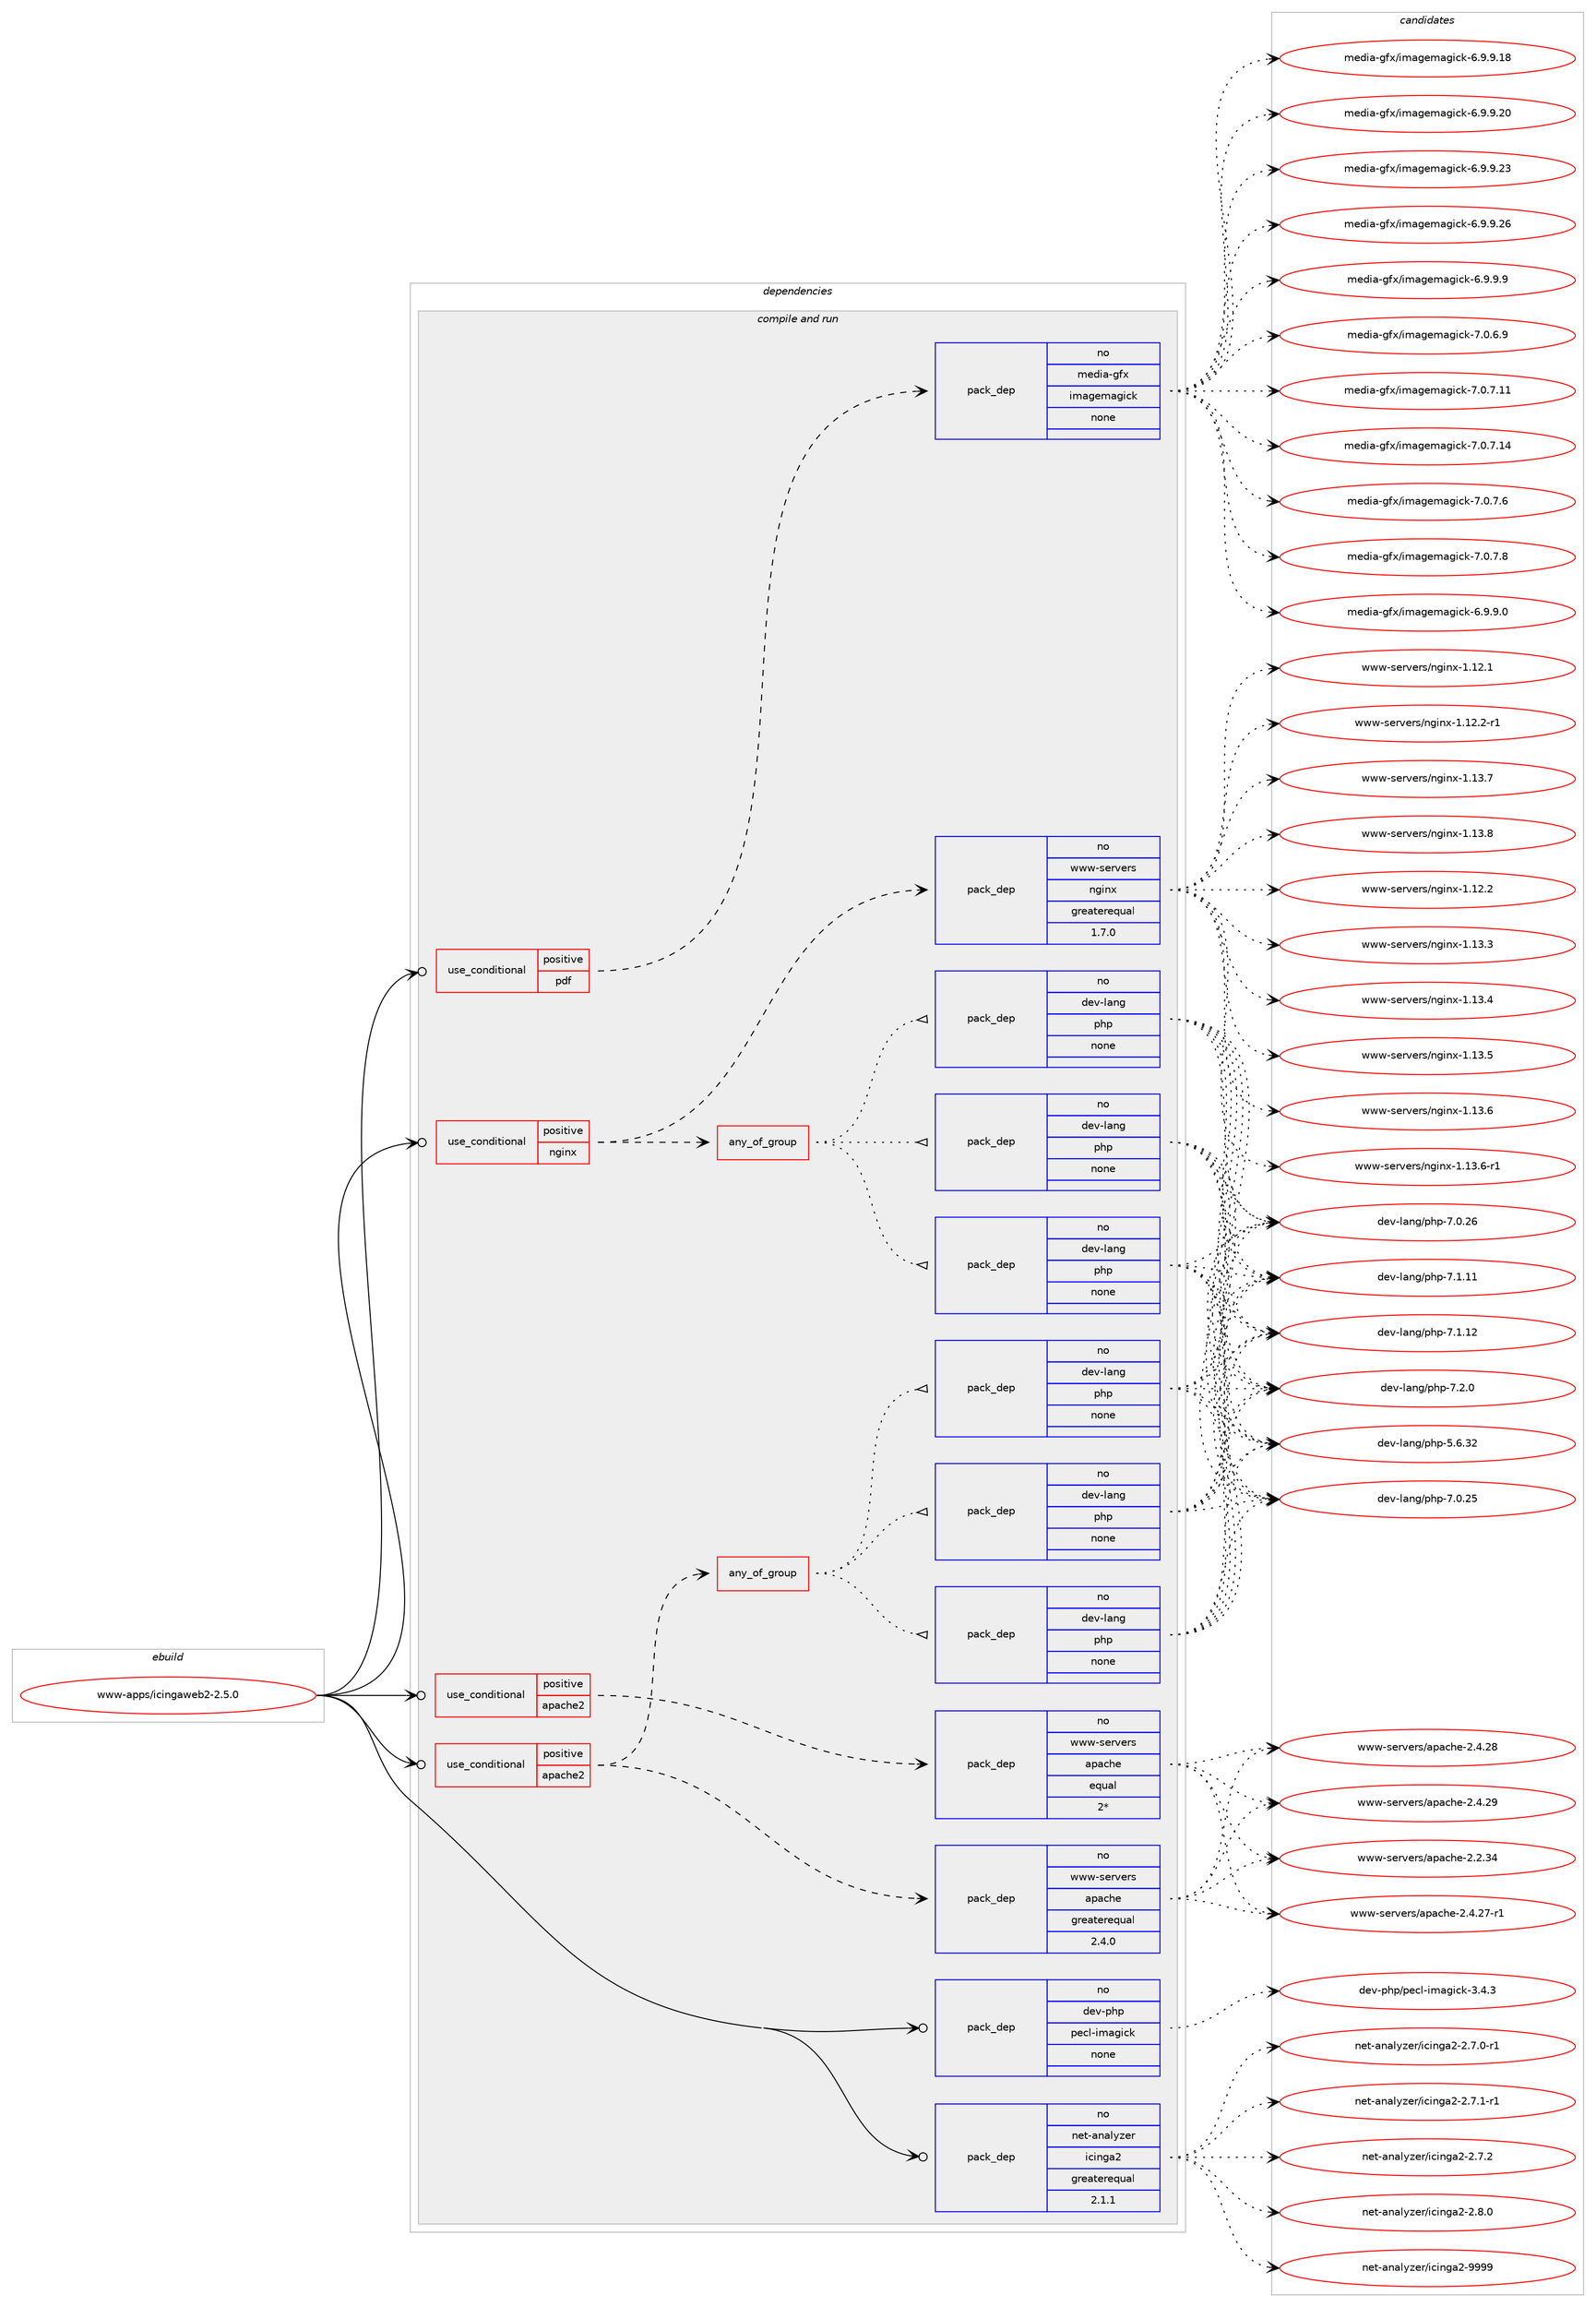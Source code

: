 digraph prolog {

# *************
# Graph options
# *************

newrank=true;
concentrate=true;
compound=true;
graph [rankdir=LR,fontname=Helvetica,fontsize=10,ranksep=1.5];#, ranksep=2.5, nodesep=0.2];
edge  [arrowhead=vee];
node  [fontname=Helvetica,fontsize=10];

# **********
# The ebuild
# **********

subgraph cluster_leftcol {
color=gray;
rank=same;
label=<<i>ebuild</i>>;
id [label="www-apps/icingaweb2-2.5.0", color=red, width=4, href="../www-apps/icingaweb2-2.5.0.svg"];
}

# ****************
# The dependencies
# ****************

subgraph cluster_midcol {
color=gray;
label=<<i>dependencies</i>>;
subgraph cluster_compile {
fillcolor="#eeeeee";
style=filled;
label=<<i>compile</i>>;
}
subgraph cluster_compileandrun {
fillcolor="#eeeeee";
style=filled;
label=<<i>compile and run</i>>;
subgraph cond1393 {
dependency9173 [label=<<TABLE BORDER="0" CELLBORDER="1" CELLSPACING="0" CELLPADDING="4"><TR><TD ROWSPAN="3" CELLPADDING="10">use_conditional</TD></TR><TR><TD>positive</TD></TR><TR><TD>apache2</TD></TR></TABLE>>, shape=none, color=red];
subgraph pack7612 {
dependency9174 [label=<<TABLE BORDER="0" CELLBORDER="1" CELLSPACING="0" CELLPADDING="4" WIDTH="220"><TR><TD ROWSPAN="6" CELLPADDING="30">pack_dep</TD></TR><TR><TD WIDTH="110">no</TD></TR><TR><TD>www-servers</TD></TR><TR><TD>apache</TD></TR><TR><TD>equal</TD></TR><TR><TD>2*</TD></TR></TABLE>>, shape=none, color=blue];
}
dependency9173:e -> dependency9174:w [weight=20,style="dashed",arrowhead="vee"];
}
id:e -> dependency9173:w [weight=20,style="solid",arrowhead="odotvee"];
subgraph cond1394 {
dependency9175 [label=<<TABLE BORDER="0" CELLBORDER="1" CELLSPACING="0" CELLPADDING="4"><TR><TD ROWSPAN="3" CELLPADDING="10">use_conditional</TD></TR><TR><TD>positive</TD></TR><TR><TD>apache2</TD></TR></TABLE>>, shape=none, color=red];
subgraph pack7613 {
dependency9176 [label=<<TABLE BORDER="0" CELLBORDER="1" CELLSPACING="0" CELLPADDING="4" WIDTH="220"><TR><TD ROWSPAN="6" CELLPADDING="30">pack_dep</TD></TR><TR><TD WIDTH="110">no</TD></TR><TR><TD>www-servers</TD></TR><TR><TD>apache</TD></TR><TR><TD>greaterequal</TD></TR><TR><TD>2.4.0</TD></TR></TABLE>>, shape=none, color=blue];
}
dependency9175:e -> dependency9176:w [weight=20,style="dashed",arrowhead="vee"];
subgraph any152 {
dependency9177 [label=<<TABLE BORDER="0" CELLBORDER="1" CELLSPACING="0" CELLPADDING="4"><TR><TD CELLPADDING="10">any_of_group</TD></TR></TABLE>>, shape=none, color=red];subgraph pack7614 {
dependency9178 [label=<<TABLE BORDER="0" CELLBORDER="1" CELLSPACING="0" CELLPADDING="4" WIDTH="220"><TR><TD ROWSPAN="6" CELLPADDING="30">pack_dep</TD></TR><TR><TD WIDTH="110">no</TD></TR><TR><TD>dev-lang</TD></TR><TR><TD>php</TD></TR><TR><TD>none</TD></TR><TR><TD></TD></TR></TABLE>>, shape=none, color=blue];
}
dependency9177:e -> dependency9178:w [weight=20,style="dotted",arrowhead="oinv"];
subgraph pack7615 {
dependency9179 [label=<<TABLE BORDER="0" CELLBORDER="1" CELLSPACING="0" CELLPADDING="4" WIDTH="220"><TR><TD ROWSPAN="6" CELLPADDING="30">pack_dep</TD></TR><TR><TD WIDTH="110">no</TD></TR><TR><TD>dev-lang</TD></TR><TR><TD>php</TD></TR><TR><TD>none</TD></TR><TR><TD></TD></TR></TABLE>>, shape=none, color=blue];
}
dependency9177:e -> dependency9179:w [weight=20,style="dotted",arrowhead="oinv"];
subgraph pack7616 {
dependency9180 [label=<<TABLE BORDER="0" CELLBORDER="1" CELLSPACING="0" CELLPADDING="4" WIDTH="220"><TR><TD ROWSPAN="6" CELLPADDING="30">pack_dep</TD></TR><TR><TD WIDTH="110">no</TD></TR><TR><TD>dev-lang</TD></TR><TR><TD>php</TD></TR><TR><TD>none</TD></TR><TR><TD></TD></TR></TABLE>>, shape=none, color=blue];
}
dependency9177:e -> dependency9180:w [weight=20,style="dotted",arrowhead="oinv"];
}
dependency9175:e -> dependency9177:w [weight=20,style="dashed",arrowhead="vee"];
}
id:e -> dependency9175:w [weight=20,style="solid",arrowhead="odotvee"];
subgraph cond1395 {
dependency9181 [label=<<TABLE BORDER="0" CELLBORDER="1" CELLSPACING="0" CELLPADDING="4"><TR><TD ROWSPAN="3" CELLPADDING="10">use_conditional</TD></TR><TR><TD>positive</TD></TR><TR><TD>nginx</TD></TR></TABLE>>, shape=none, color=red];
subgraph pack7617 {
dependency9182 [label=<<TABLE BORDER="0" CELLBORDER="1" CELLSPACING="0" CELLPADDING="4" WIDTH="220"><TR><TD ROWSPAN="6" CELLPADDING="30">pack_dep</TD></TR><TR><TD WIDTH="110">no</TD></TR><TR><TD>www-servers</TD></TR><TR><TD>nginx</TD></TR><TR><TD>greaterequal</TD></TR><TR><TD>1.7.0</TD></TR></TABLE>>, shape=none, color=blue];
}
dependency9181:e -> dependency9182:w [weight=20,style="dashed",arrowhead="vee"];
subgraph any153 {
dependency9183 [label=<<TABLE BORDER="0" CELLBORDER="1" CELLSPACING="0" CELLPADDING="4"><TR><TD CELLPADDING="10">any_of_group</TD></TR></TABLE>>, shape=none, color=red];subgraph pack7618 {
dependency9184 [label=<<TABLE BORDER="0" CELLBORDER="1" CELLSPACING="0" CELLPADDING="4" WIDTH="220"><TR><TD ROWSPAN="6" CELLPADDING="30">pack_dep</TD></TR><TR><TD WIDTH="110">no</TD></TR><TR><TD>dev-lang</TD></TR><TR><TD>php</TD></TR><TR><TD>none</TD></TR><TR><TD></TD></TR></TABLE>>, shape=none, color=blue];
}
dependency9183:e -> dependency9184:w [weight=20,style="dotted",arrowhead="oinv"];
subgraph pack7619 {
dependency9185 [label=<<TABLE BORDER="0" CELLBORDER="1" CELLSPACING="0" CELLPADDING="4" WIDTH="220"><TR><TD ROWSPAN="6" CELLPADDING="30">pack_dep</TD></TR><TR><TD WIDTH="110">no</TD></TR><TR><TD>dev-lang</TD></TR><TR><TD>php</TD></TR><TR><TD>none</TD></TR><TR><TD></TD></TR></TABLE>>, shape=none, color=blue];
}
dependency9183:e -> dependency9185:w [weight=20,style="dotted",arrowhead="oinv"];
subgraph pack7620 {
dependency9186 [label=<<TABLE BORDER="0" CELLBORDER="1" CELLSPACING="0" CELLPADDING="4" WIDTH="220"><TR><TD ROWSPAN="6" CELLPADDING="30">pack_dep</TD></TR><TR><TD WIDTH="110">no</TD></TR><TR><TD>dev-lang</TD></TR><TR><TD>php</TD></TR><TR><TD>none</TD></TR><TR><TD></TD></TR></TABLE>>, shape=none, color=blue];
}
dependency9183:e -> dependency9186:w [weight=20,style="dotted",arrowhead="oinv"];
}
dependency9181:e -> dependency9183:w [weight=20,style="dashed",arrowhead="vee"];
}
id:e -> dependency9181:w [weight=20,style="solid",arrowhead="odotvee"];
subgraph cond1396 {
dependency9187 [label=<<TABLE BORDER="0" CELLBORDER="1" CELLSPACING="0" CELLPADDING="4"><TR><TD ROWSPAN="3" CELLPADDING="10">use_conditional</TD></TR><TR><TD>positive</TD></TR><TR><TD>pdf</TD></TR></TABLE>>, shape=none, color=red];
subgraph pack7621 {
dependency9188 [label=<<TABLE BORDER="0" CELLBORDER="1" CELLSPACING="0" CELLPADDING="4" WIDTH="220"><TR><TD ROWSPAN="6" CELLPADDING="30">pack_dep</TD></TR><TR><TD WIDTH="110">no</TD></TR><TR><TD>media-gfx</TD></TR><TR><TD>imagemagick</TD></TR><TR><TD>none</TD></TR><TR><TD></TD></TR></TABLE>>, shape=none, color=blue];
}
dependency9187:e -> dependency9188:w [weight=20,style="dashed",arrowhead="vee"];
}
id:e -> dependency9187:w [weight=20,style="solid",arrowhead="odotvee"];
subgraph pack7622 {
dependency9189 [label=<<TABLE BORDER="0" CELLBORDER="1" CELLSPACING="0" CELLPADDING="4" WIDTH="220"><TR><TD ROWSPAN="6" CELLPADDING="30">pack_dep</TD></TR><TR><TD WIDTH="110">no</TD></TR><TR><TD>dev-php</TD></TR><TR><TD>pecl-imagick</TD></TR><TR><TD>none</TD></TR><TR><TD></TD></TR></TABLE>>, shape=none, color=blue];
}
id:e -> dependency9189:w [weight=20,style="solid",arrowhead="odotvee"];
subgraph pack7623 {
dependency9190 [label=<<TABLE BORDER="0" CELLBORDER="1" CELLSPACING="0" CELLPADDING="4" WIDTH="220"><TR><TD ROWSPAN="6" CELLPADDING="30">pack_dep</TD></TR><TR><TD WIDTH="110">no</TD></TR><TR><TD>net-analyzer</TD></TR><TR><TD>icinga2</TD></TR><TR><TD>greaterequal</TD></TR><TR><TD>2.1.1</TD></TR></TABLE>>, shape=none, color=blue];
}
id:e -> dependency9190:w [weight=20,style="solid",arrowhead="odotvee"];
}
subgraph cluster_run {
fillcolor="#eeeeee";
style=filled;
label=<<i>run</i>>;
}
}

# **************
# The candidates
# **************

subgraph cluster_choices {
rank=same;
color=gray;
label=<<i>candidates</i>>;

subgraph choice7612 {
color=black;
nodesep=1;
choice119119119451151011141181011141154797112979910410145504650465152 [label="www-servers/apache-2.2.34", color=red, width=4,href="../www-servers/apache-2.2.34.svg"];
choice1191191194511510111411810111411547971129799104101455046524650554511449 [label="www-servers/apache-2.4.27-r1", color=red, width=4,href="../www-servers/apache-2.4.27-r1.svg"];
choice119119119451151011141181011141154797112979910410145504652465056 [label="www-servers/apache-2.4.28", color=red, width=4,href="../www-servers/apache-2.4.28.svg"];
choice119119119451151011141181011141154797112979910410145504652465057 [label="www-servers/apache-2.4.29", color=red, width=4,href="../www-servers/apache-2.4.29.svg"];
dependency9174:e -> choice119119119451151011141181011141154797112979910410145504650465152:w [style=dotted,weight="100"];
dependency9174:e -> choice1191191194511510111411810111411547971129799104101455046524650554511449:w [style=dotted,weight="100"];
dependency9174:e -> choice119119119451151011141181011141154797112979910410145504652465056:w [style=dotted,weight="100"];
dependency9174:e -> choice119119119451151011141181011141154797112979910410145504652465057:w [style=dotted,weight="100"];
}
subgraph choice7613 {
color=black;
nodesep=1;
choice119119119451151011141181011141154797112979910410145504650465152 [label="www-servers/apache-2.2.34", color=red, width=4,href="../www-servers/apache-2.2.34.svg"];
choice1191191194511510111411810111411547971129799104101455046524650554511449 [label="www-servers/apache-2.4.27-r1", color=red, width=4,href="../www-servers/apache-2.4.27-r1.svg"];
choice119119119451151011141181011141154797112979910410145504652465056 [label="www-servers/apache-2.4.28", color=red, width=4,href="../www-servers/apache-2.4.28.svg"];
choice119119119451151011141181011141154797112979910410145504652465057 [label="www-servers/apache-2.4.29", color=red, width=4,href="../www-servers/apache-2.4.29.svg"];
dependency9176:e -> choice119119119451151011141181011141154797112979910410145504650465152:w [style=dotted,weight="100"];
dependency9176:e -> choice1191191194511510111411810111411547971129799104101455046524650554511449:w [style=dotted,weight="100"];
dependency9176:e -> choice119119119451151011141181011141154797112979910410145504652465056:w [style=dotted,weight="100"];
dependency9176:e -> choice119119119451151011141181011141154797112979910410145504652465057:w [style=dotted,weight="100"];
}
subgraph choice7614 {
color=black;
nodesep=1;
choice10010111845108971101034711210411245534654465150 [label="dev-lang/php-5.6.32", color=red, width=4,href="../dev-lang/php-5.6.32.svg"];
choice10010111845108971101034711210411245554648465053 [label="dev-lang/php-7.0.25", color=red, width=4,href="../dev-lang/php-7.0.25.svg"];
choice10010111845108971101034711210411245554648465054 [label="dev-lang/php-7.0.26", color=red, width=4,href="../dev-lang/php-7.0.26.svg"];
choice10010111845108971101034711210411245554649464949 [label="dev-lang/php-7.1.11", color=red, width=4,href="../dev-lang/php-7.1.11.svg"];
choice10010111845108971101034711210411245554649464950 [label="dev-lang/php-7.1.12", color=red, width=4,href="../dev-lang/php-7.1.12.svg"];
choice100101118451089711010347112104112455546504648 [label="dev-lang/php-7.2.0", color=red, width=4,href="../dev-lang/php-7.2.0.svg"];
dependency9178:e -> choice10010111845108971101034711210411245534654465150:w [style=dotted,weight="100"];
dependency9178:e -> choice10010111845108971101034711210411245554648465053:w [style=dotted,weight="100"];
dependency9178:e -> choice10010111845108971101034711210411245554648465054:w [style=dotted,weight="100"];
dependency9178:e -> choice10010111845108971101034711210411245554649464949:w [style=dotted,weight="100"];
dependency9178:e -> choice10010111845108971101034711210411245554649464950:w [style=dotted,weight="100"];
dependency9178:e -> choice100101118451089711010347112104112455546504648:w [style=dotted,weight="100"];
}
subgraph choice7615 {
color=black;
nodesep=1;
choice10010111845108971101034711210411245534654465150 [label="dev-lang/php-5.6.32", color=red, width=4,href="../dev-lang/php-5.6.32.svg"];
choice10010111845108971101034711210411245554648465053 [label="dev-lang/php-7.0.25", color=red, width=4,href="../dev-lang/php-7.0.25.svg"];
choice10010111845108971101034711210411245554648465054 [label="dev-lang/php-7.0.26", color=red, width=4,href="../dev-lang/php-7.0.26.svg"];
choice10010111845108971101034711210411245554649464949 [label="dev-lang/php-7.1.11", color=red, width=4,href="../dev-lang/php-7.1.11.svg"];
choice10010111845108971101034711210411245554649464950 [label="dev-lang/php-7.1.12", color=red, width=4,href="../dev-lang/php-7.1.12.svg"];
choice100101118451089711010347112104112455546504648 [label="dev-lang/php-7.2.0", color=red, width=4,href="../dev-lang/php-7.2.0.svg"];
dependency9179:e -> choice10010111845108971101034711210411245534654465150:w [style=dotted,weight="100"];
dependency9179:e -> choice10010111845108971101034711210411245554648465053:w [style=dotted,weight="100"];
dependency9179:e -> choice10010111845108971101034711210411245554648465054:w [style=dotted,weight="100"];
dependency9179:e -> choice10010111845108971101034711210411245554649464949:w [style=dotted,weight="100"];
dependency9179:e -> choice10010111845108971101034711210411245554649464950:w [style=dotted,weight="100"];
dependency9179:e -> choice100101118451089711010347112104112455546504648:w [style=dotted,weight="100"];
}
subgraph choice7616 {
color=black;
nodesep=1;
choice10010111845108971101034711210411245534654465150 [label="dev-lang/php-5.6.32", color=red, width=4,href="../dev-lang/php-5.6.32.svg"];
choice10010111845108971101034711210411245554648465053 [label="dev-lang/php-7.0.25", color=red, width=4,href="../dev-lang/php-7.0.25.svg"];
choice10010111845108971101034711210411245554648465054 [label="dev-lang/php-7.0.26", color=red, width=4,href="../dev-lang/php-7.0.26.svg"];
choice10010111845108971101034711210411245554649464949 [label="dev-lang/php-7.1.11", color=red, width=4,href="../dev-lang/php-7.1.11.svg"];
choice10010111845108971101034711210411245554649464950 [label="dev-lang/php-7.1.12", color=red, width=4,href="../dev-lang/php-7.1.12.svg"];
choice100101118451089711010347112104112455546504648 [label="dev-lang/php-7.2.0", color=red, width=4,href="../dev-lang/php-7.2.0.svg"];
dependency9180:e -> choice10010111845108971101034711210411245534654465150:w [style=dotted,weight="100"];
dependency9180:e -> choice10010111845108971101034711210411245554648465053:w [style=dotted,weight="100"];
dependency9180:e -> choice10010111845108971101034711210411245554648465054:w [style=dotted,weight="100"];
dependency9180:e -> choice10010111845108971101034711210411245554649464949:w [style=dotted,weight="100"];
dependency9180:e -> choice10010111845108971101034711210411245554649464950:w [style=dotted,weight="100"];
dependency9180:e -> choice100101118451089711010347112104112455546504648:w [style=dotted,weight="100"];
}
subgraph choice7617 {
color=black;
nodesep=1;
choice119119119451151011141181011141154711010310511012045494649504650 [label="www-servers/nginx-1.12.2", color=red, width=4,href="../www-servers/nginx-1.12.2.svg"];
choice119119119451151011141181011141154711010310511012045494649514651 [label="www-servers/nginx-1.13.3", color=red, width=4,href="../www-servers/nginx-1.13.3.svg"];
choice119119119451151011141181011141154711010310511012045494649514652 [label="www-servers/nginx-1.13.4", color=red, width=4,href="../www-servers/nginx-1.13.4.svg"];
choice119119119451151011141181011141154711010310511012045494649514653 [label="www-servers/nginx-1.13.5", color=red, width=4,href="../www-servers/nginx-1.13.5.svg"];
choice119119119451151011141181011141154711010310511012045494649514654 [label="www-servers/nginx-1.13.6", color=red, width=4,href="../www-servers/nginx-1.13.6.svg"];
choice1191191194511510111411810111411547110103105110120454946495146544511449 [label="www-servers/nginx-1.13.6-r1", color=red, width=4,href="../www-servers/nginx-1.13.6-r1.svg"];
choice119119119451151011141181011141154711010310511012045494649504649 [label="www-servers/nginx-1.12.1", color=red, width=4,href="../www-servers/nginx-1.12.1.svg"];
choice1191191194511510111411810111411547110103105110120454946495046504511449 [label="www-servers/nginx-1.12.2-r1", color=red, width=4,href="../www-servers/nginx-1.12.2-r1.svg"];
choice119119119451151011141181011141154711010310511012045494649514655 [label="www-servers/nginx-1.13.7", color=red, width=4,href="../www-servers/nginx-1.13.7.svg"];
choice119119119451151011141181011141154711010310511012045494649514656 [label="www-servers/nginx-1.13.8", color=red, width=4,href="../www-servers/nginx-1.13.8.svg"];
dependency9182:e -> choice119119119451151011141181011141154711010310511012045494649504650:w [style=dotted,weight="100"];
dependency9182:e -> choice119119119451151011141181011141154711010310511012045494649514651:w [style=dotted,weight="100"];
dependency9182:e -> choice119119119451151011141181011141154711010310511012045494649514652:w [style=dotted,weight="100"];
dependency9182:e -> choice119119119451151011141181011141154711010310511012045494649514653:w [style=dotted,weight="100"];
dependency9182:e -> choice119119119451151011141181011141154711010310511012045494649514654:w [style=dotted,weight="100"];
dependency9182:e -> choice1191191194511510111411810111411547110103105110120454946495146544511449:w [style=dotted,weight="100"];
dependency9182:e -> choice119119119451151011141181011141154711010310511012045494649504649:w [style=dotted,weight="100"];
dependency9182:e -> choice1191191194511510111411810111411547110103105110120454946495046504511449:w [style=dotted,weight="100"];
dependency9182:e -> choice119119119451151011141181011141154711010310511012045494649514655:w [style=dotted,weight="100"];
dependency9182:e -> choice119119119451151011141181011141154711010310511012045494649514656:w [style=dotted,weight="100"];
}
subgraph choice7618 {
color=black;
nodesep=1;
choice10010111845108971101034711210411245534654465150 [label="dev-lang/php-5.6.32", color=red, width=4,href="../dev-lang/php-5.6.32.svg"];
choice10010111845108971101034711210411245554648465053 [label="dev-lang/php-7.0.25", color=red, width=4,href="../dev-lang/php-7.0.25.svg"];
choice10010111845108971101034711210411245554648465054 [label="dev-lang/php-7.0.26", color=red, width=4,href="../dev-lang/php-7.0.26.svg"];
choice10010111845108971101034711210411245554649464949 [label="dev-lang/php-7.1.11", color=red, width=4,href="../dev-lang/php-7.1.11.svg"];
choice10010111845108971101034711210411245554649464950 [label="dev-lang/php-7.1.12", color=red, width=4,href="../dev-lang/php-7.1.12.svg"];
choice100101118451089711010347112104112455546504648 [label="dev-lang/php-7.2.0", color=red, width=4,href="../dev-lang/php-7.2.0.svg"];
dependency9184:e -> choice10010111845108971101034711210411245534654465150:w [style=dotted,weight="100"];
dependency9184:e -> choice10010111845108971101034711210411245554648465053:w [style=dotted,weight="100"];
dependency9184:e -> choice10010111845108971101034711210411245554648465054:w [style=dotted,weight="100"];
dependency9184:e -> choice10010111845108971101034711210411245554649464949:w [style=dotted,weight="100"];
dependency9184:e -> choice10010111845108971101034711210411245554649464950:w [style=dotted,weight="100"];
dependency9184:e -> choice100101118451089711010347112104112455546504648:w [style=dotted,weight="100"];
}
subgraph choice7619 {
color=black;
nodesep=1;
choice10010111845108971101034711210411245534654465150 [label="dev-lang/php-5.6.32", color=red, width=4,href="../dev-lang/php-5.6.32.svg"];
choice10010111845108971101034711210411245554648465053 [label="dev-lang/php-7.0.25", color=red, width=4,href="../dev-lang/php-7.0.25.svg"];
choice10010111845108971101034711210411245554648465054 [label="dev-lang/php-7.0.26", color=red, width=4,href="../dev-lang/php-7.0.26.svg"];
choice10010111845108971101034711210411245554649464949 [label="dev-lang/php-7.1.11", color=red, width=4,href="../dev-lang/php-7.1.11.svg"];
choice10010111845108971101034711210411245554649464950 [label="dev-lang/php-7.1.12", color=red, width=4,href="../dev-lang/php-7.1.12.svg"];
choice100101118451089711010347112104112455546504648 [label="dev-lang/php-7.2.0", color=red, width=4,href="../dev-lang/php-7.2.0.svg"];
dependency9185:e -> choice10010111845108971101034711210411245534654465150:w [style=dotted,weight="100"];
dependency9185:e -> choice10010111845108971101034711210411245554648465053:w [style=dotted,weight="100"];
dependency9185:e -> choice10010111845108971101034711210411245554648465054:w [style=dotted,weight="100"];
dependency9185:e -> choice10010111845108971101034711210411245554649464949:w [style=dotted,weight="100"];
dependency9185:e -> choice10010111845108971101034711210411245554649464950:w [style=dotted,weight="100"];
dependency9185:e -> choice100101118451089711010347112104112455546504648:w [style=dotted,weight="100"];
}
subgraph choice7620 {
color=black;
nodesep=1;
choice10010111845108971101034711210411245534654465150 [label="dev-lang/php-5.6.32", color=red, width=4,href="../dev-lang/php-5.6.32.svg"];
choice10010111845108971101034711210411245554648465053 [label="dev-lang/php-7.0.25", color=red, width=4,href="../dev-lang/php-7.0.25.svg"];
choice10010111845108971101034711210411245554648465054 [label="dev-lang/php-7.0.26", color=red, width=4,href="../dev-lang/php-7.0.26.svg"];
choice10010111845108971101034711210411245554649464949 [label="dev-lang/php-7.1.11", color=red, width=4,href="../dev-lang/php-7.1.11.svg"];
choice10010111845108971101034711210411245554649464950 [label="dev-lang/php-7.1.12", color=red, width=4,href="../dev-lang/php-7.1.12.svg"];
choice100101118451089711010347112104112455546504648 [label="dev-lang/php-7.2.0", color=red, width=4,href="../dev-lang/php-7.2.0.svg"];
dependency9186:e -> choice10010111845108971101034711210411245534654465150:w [style=dotted,weight="100"];
dependency9186:e -> choice10010111845108971101034711210411245554648465053:w [style=dotted,weight="100"];
dependency9186:e -> choice10010111845108971101034711210411245554648465054:w [style=dotted,weight="100"];
dependency9186:e -> choice10010111845108971101034711210411245554649464949:w [style=dotted,weight="100"];
dependency9186:e -> choice10010111845108971101034711210411245554649464950:w [style=dotted,weight="100"];
dependency9186:e -> choice100101118451089711010347112104112455546504648:w [style=dotted,weight="100"];
}
subgraph choice7621 {
color=black;
nodesep=1;
choice1091011001059745103102120471051099710310110997103105991074554465746574648 [label="media-gfx/imagemagick-6.9.9.0", color=red, width=4,href="../media-gfx/imagemagick-6.9.9.0.svg"];
choice109101100105974510310212047105109971031011099710310599107455446574657464956 [label="media-gfx/imagemagick-6.9.9.18", color=red, width=4,href="../media-gfx/imagemagick-6.9.9.18.svg"];
choice109101100105974510310212047105109971031011099710310599107455446574657465048 [label="media-gfx/imagemagick-6.9.9.20", color=red, width=4,href="../media-gfx/imagemagick-6.9.9.20.svg"];
choice109101100105974510310212047105109971031011099710310599107455446574657465051 [label="media-gfx/imagemagick-6.9.9.23", color=red, width=4,href="../media-gfx/imagemagick-6.9.9.23.svg"];
choice109101100105974510310212047105109971031011099710310599107455446574657465054 [label="media-gfx/imagemagick-6.9.9.26", color=red, width=4,href="../media-gfx/imagemagick-6.9.9.26.svg"];
choice1091011001059745103102120471051099710310110997103105991074554465746574657 [label="media-gfx/imagemagick-6.9.9.9", color=red, width=4,href="../media-gfx/imagemagick-6.9.9.9.svg"];
choice1091011001059745103102120471051099710310110997103105991074555464846544657 [label="media-gfx/imagemagick-7.0.6.9", color=red, width=4,href="../media-gfx/imagemagick-7.0.6.9.svg"];
choice109101100105974510310212047105109971031011099710310599107455546484655464949 [label="media-gfx/imagemagick-7.0.7.11", color=red, width=4,href="../media-gfx/imagemagick-7.0.7.11.svg"];
choice109101100105974510310212047105109971031011099710310599107455546484655464952 [label="media-gfx/imagemagick-7.0.7.14", color=red, width=4,href="../media-gfx/imagemagick-7.0.7.14.svg"];
choice1091011001059745103102120471051099710310110997103105991074555464846554654 [label="media-gfx/imagemagick-7.0.7.6", color=red, width=4,href="../media-gfx/imagemagick-7.0.7.6.svg"];
choice1091011001059745103102120471051099710310110997103105991074555464846554656 [label="media-gfx/imagemagick-7.0.7.8", color=red, width=4,href="../media-gfx/imagemagick-7.0.7.8.svg"];
dependency9188:e -> choice1091011001059745103102120471051099710310110997103105991074554465746574648:w [style=dotted,weight="100"];
dependency9188:e -> choice109101100105974510310212047105109971031011099710310599107455446574657464956:w [style=dotted,weight="100"];
dependency9188:e -> choice109101100105974510310212047105109971031011099710310599107455446574657465048:w [style=dotted,weight="100"];
dependency9188:e -> choice109101100105974510310212047105109971031011099710310599107455446574657465051:w [style=dotted,weight="100"];
dependency9188:e -> choice109101100105974510310212047105109971031011099710310599107455446574657465054:w [style=dotted,weight="100"];
dependency9188:e -> choice1091011001059745103102120471051099710310110997103105991074554465746574657:w [style=dotted,weight="100"];
dependency9188:e -> choice1091011001059745103102120471051099710310110997103105991074555464846544657:w [style=dotted,weight="100"];
dependency9188:e -> choice109101100105974510310212047105109971031011099710310599107455546484655464949:w [style=dotted,weight="100"];
dependency9188:e -> choice109101100105974510310212047105109971031011099710310599107455546484655464952:w [style=dotted,weight="100"];
dependency9188:e -> choice1091011001059745103102120471051099710310110997103105991074555464846554654:w [style=dotted,weight="100"];
dependency9188:e -> choice1091011001059745103102120471051099710310110997103105991074555464846554656:w [style=dotted,weight="100"];
}
subgraph choice7622 {
color=black;
nodesep=1;
choice100101118451121041124711210199108451051099710310599107455146524651 [label="dev-php/pecl-imagick-3.4.3", color=red, width=4,href="../dev-php/pecl-imagick-3.4.3.svg"];
dependency9189:e -> choice100101118451121041124711210199108451051099710310599107455146524651:w [style=dotted,weight="100"];
}
subgraph choice7623 {
color=black;
nodesep=1;
choice110101116459711097108121122101114471059910511010397504550465546484511449 [label="net-analyzer/icinga2-2.7.0-r1", color=red, width=4,href="../net-analyzer/icinga2-2.7.0-r1.svg"];
choice110101116459711097108121122101114471059910511010397504550465546494511449 [label="net-analyzer/icinga2-2.7.1-r1", color=red, width=4,href="../net-analyzer/icinga2-2.7.1-r1.svg"];
choice11010111645971109710812112210111447105991051101039750455046554650 [label="net-analyzer/icinga2-2.7.2", color=red, width=4,href="../net-analyzer/icinga2-2.7.2.svg"];
choice11010111645971109710812112210111447105991051101039750455046564648 [label="net-analyzer/icinga2-2.8.0", color=red, width=4,href="../net-analyzer/icinga2-2.8.0.svg"];
choice110101116459711097108121122101114471059910511010397504557575757 [label="net-analyzer/icinga2-9999", color=red, width=4,href="../net-analyzer/icinga2-9999.svg"];
dependency9190:e -> choice110101116459711097108121122101114471059910511010397504550465546484511449:w [style=dotted,weight="100"];
dependency9190:e -> choice110101116459711097108121122101114471059910511010397504550465546494511449:w [style=dotted,weight="100"];
dependency9190:e -> choice11010111645971109710812112210111447105991051101039750455046554650:w [style=dotted,weight="100"];
dependency9190:e -> choice11010111645971109710812112210111447105991051101039750455046564648:w [style=dotted,weight="100"];
dependency9190:e -> choice110101116459711097108121122101114471059910511010397504557575757:w [style=dotted,weight="100"];
}
}

}

